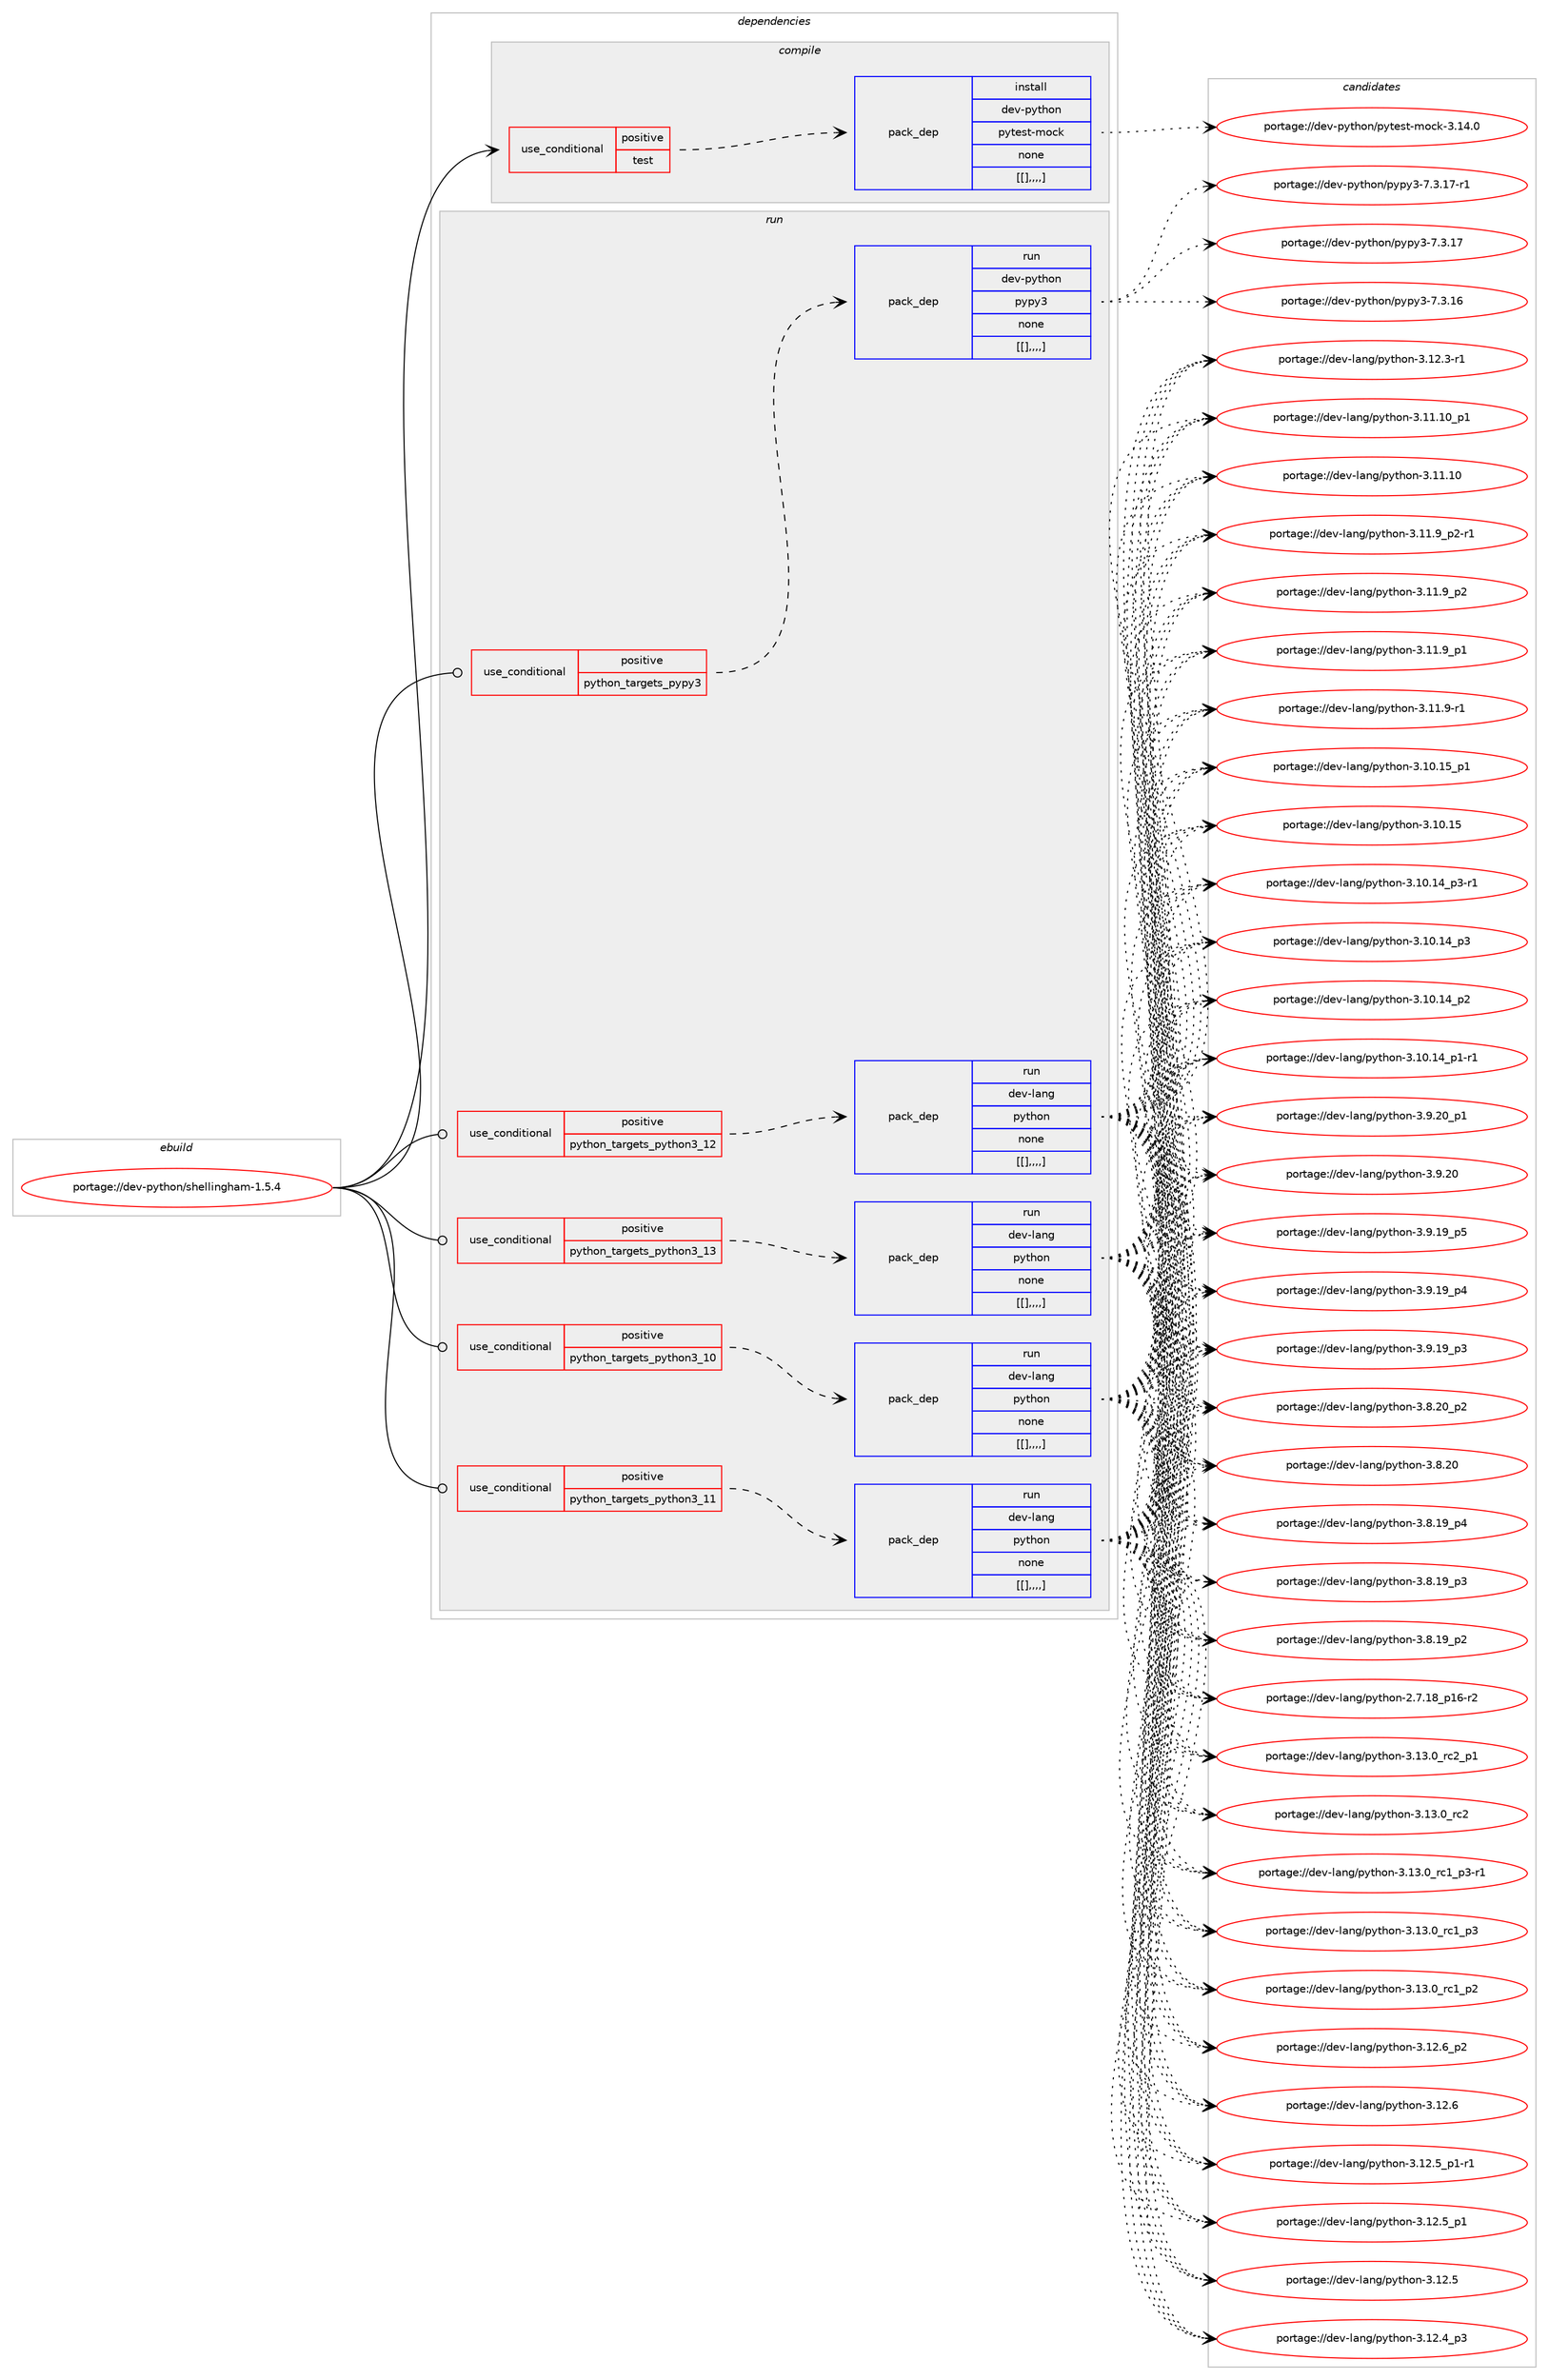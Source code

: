 digraph prolog {

# *************
# Graph options
# *************

newrank=true;
concentrate=true;
compound=true;
graph [rankdir=LR,fontname=Helvetica,fontsize=10,ranksep=1.5];#, ranksep=2.5, nodesep=0.2];
edge  [arrowhead=vee];
node  [fontname=Helvetica,fontsize=10];

# **********
# The ebuild
# **********

subgraph cluster_leftcol {
color=gray;
label=<<i>ebuild</i>>;
id [label="portage://dev-python/shellingham-1.5.4", color=red, width=4, href="../dev-python/shellingham-1.5.4.svg"];
}

# ****************
# The dependencies
# ****************

subgraph cluster_midcol {
color=gray;
label=<<i>dependencies</i>>;
subgraph cluster_compile {
fillcolor="#eeeeee";
style=filled;
label=<<i>compile</i>>;
subgraph cond41199 {
dependency166413 [label=<<TABLE BORDER="0" CELLBORDER="1" CELLSPACING="0" CELLPADDING="4"><TR><TD ROWSPAN="3" CELLPADDING="10">use_conditional</TD></TR><TR><TD>positive</TD></TR><TR><TD>test</TD></TR></TABLE>>, shape=none, color=red];
subgraph pack123956 {
dependency166414 [label=<<TABLE BORDER="0" CELLBORDER="1" CELLSPACING="0" CELLPADDING="4" WIDTH="220"><TR><TD ROWSPAN="6" CELLPADDING="30">pack_dep</TD></TR><TR><TD WIDTH="110">install</TD></TR><TR><TD>dev-python</TD></TR><TR><TD>pytest-mock</TD></TR><TR><TD>none</TD></TR><TR><TD>[[],,,,]</TD></TR></TABLE>>, shape=none, color=blue];
}
dependency166413:e -> dependency166414:w [weight=20,style="dashed",arrowhead="vee"];
}
id:e -> dependency166413:w [weight=20,style="solid",arrowhead="vee"];
}
subgraph cluster_compileandrun {
fillcolor="#eeeeee";
style=filled;
label=<<i>compile and run</i>>;
}
subgraph cluster_run {
fillcolor="#eeeeee";
style=filled;
label=<<i>run</i>>;
subgraph cond41200 {
dependency166415 [label=<<TABLE BORDER="0" CELLBORDER="1" CELLSPACING="0" CELLPADDING="4"><TR><TD ROWSPAN="3" CELLPADDING="10">use_conditional</TD></TR><TR><TD>positive</TD></TR><TR><TD>python_targets_pypy3</TD></TR></TABLE>>, shape=none, color=red];
subgraph pack123957 {
dependency166416 [label=<<TABLE BORDER="0" CELLBORDER="1" CELLSPACING="0" CELLPADDING="4" WIDTH="220"><TR><TD ROWSPAN="6" CELLPADDING="30">pack_dep</TD></TR><TR><TD WIDTH="110">run</TD></TR><TR><TD>dev-python</TD></TR><TR><TD>pypy3</TD></TR><TR><TD>none</TD></TR><TR><TD>[[],,,,]</TD></TR></TABLE>>, shape=none, color=blue];
}
dependency166415:e -> dependency166416:w [weight=20,style="dashed",arrowhead="vee"];
}
id:e -> dependency166415:w [weight=20,style="solid",arrowhead="odot"];
subgraph cond41201 {
dependency166417 [label=<<TABLE BORDER="0" CELLBORDER="1" CELLSPACING="0" CELLPADDING="4"><TR><TD ROWSPAN="3" CELLPADDING="10">use_conditional</TD></TR><TR><TD>positive</TD></TR><TR><TD>python_targets_python3_10</TD></TR></TABLE>>, shape=none, color=red];
subgraph pack123958 {
dependency166418 [label=<<TABLE BORDER="0" CELLBORDER="1" CELLSPACING="0" CELLPADDING="4" WIDTH="220"><TR><TD ROWSPAN="6" CELLPADDING="30">pack_dep</TD></TR><TR><TD WIDTH="110">run</TD></TR><TR><TD>dev-lang</TD></TR><TR><TD>python</TD></TR><TR><TD>none</TD></TR><TR><TD>[[],,,,]</TD></TR></TABLE>>, shape=none, color=blue];
}
dependency166417:e -> dependency166418:w [weight=20,style="dashed",arrowhead="vee"];
}
id:e -> dependency166417:w [weight=20,style="solid",arrowhead="odot"];
subgraph cond41202 {
dependency166419 [label=<<TABLE BORDER="0" CELLBORDER="1" CELLSPACING="0" CELLPADDING="4"><TR><TD ROWSPAN="3" CELLPADDING="10">use_conditional</TD></TR><TR><TD>positive</TD></TR><TR><TD>python_targets_python3_11</TD></TR></TABLE>>, shape=none, color=red];
subgraph pack123959 {
dependency166420 [label=<<TABLE BORDER="0" CELLBORDER="1" CELLSPACING="0" CELLPADDING="4" WIDTH="220"><TR><TD ROWSPAN="6" CELLPADDING="30">pack_dep</TD></TR><TR><TD WIDTH="110">run</TD></TR><TR><TD>dev-lang</TD></TR><TR><TD>python</TD></TR><TR><TD>none</TD></TR><TR><TD>[[],,,,]</TD></TR></TABLE>>, shape=none, color=blue];
}
dependency166419:e -> dependency166420:w [weight=20,style="dashed",arrowhead="vee"];
}
id:e -> dependency166419:w [weight=20,style="solid",arrowhead="odot"];
subgraph cond41203 {
dependency166421 [label=<<TABLE BORDER="0" CELLBORDER="1" CELLSPACING="0" CELLPADDING="4"><TR><TD ROWSPAN="3" CELLPADDING="10">use_conditional</TD></TR><TR><TD>positive</TD></TR><TR><TD>python_targets_python3_12</TD></TR></TABLE>>, shape=none, color=red];
subgraph pack123960 {
dependency166422 [label=<<TABLE BORDER="0" CELLBORDER="1" CELLSPACING="0" CELLPADDING="4" WIDTH="220"><TR><TD ROWSPAN="6" CELLPADDING="30">pack_dep</TD></TR><TR><TD WIDTH="110">run</TD></TR><TR><TD>dev-lang</TD></TR><TR><TD>python</TD></TR><TR><TD>none</TD></TR><TR><TD>[[],,,,]</TD></TR></TABLE>>, shape=none, color=blue];
}
dependency166421:e -> dependency166422:w [weight=20,style="dashed",arrowhead="vee"];
}
id:e -> dependency166421:w [weight=20,style="solid",arrowhead="odot"];
subgraph cond41204 {
dependency166423 [label=<<TABLE BORDER="0" CELLBORDER="1" CELLSPACING="0" CELLPADDING="4"><TR><TD ROWSPAN="3" CELLPADDING="10">use_conditional</TD></TR><TR><TD>positive</TD></TR><TR><TD>python_targets_python3_13</TD></TR></TABLE>>, shape=none, color=red];
subgraph pack123961 {
dependency166424 [label=<<TABLE BORDER="0" CELLBORDER="1" CELLSPACING="0" CELLPADDING="4" WIDTH="220"><TR><TD ROWSPAN="6" CELLPADDING="30">pack_dep</TD></TR><TR><TD WIDTH="110">run</TD></TR><TR><TD>dev-lang</TD></TR><TR><TD>python</TD></TR><TR><TD>none</TD></TR><TR><TD>[[],,,,]</TD></TR></TABLE>>, shape=none, color=blue];
}
dependency166423:e -> dependency166424:w [weight=20,style="dashed",arrowhead="vee"];
}
id:e -> dependency166423:w [weight=20,style="solid",arrowhead="odot"];
}
}

# **************
# The candidates
# **************

subgraph cluster_choices {
rank=same;
color=gray;
label=<<i>candidates</i>>;

subgraph choice123956 {
color=black;
nodesep=1;
choice1001011184511212111610411111047112121116101115116451091119910745514649524648 [label="portage://dev-python/pytest-mock-3.14.0", color=red, width=4,href="../dev-python/pytest-mock-3.14.0.svg"];
dependency166414:e -> choice1001011184511212111610411111047112121116101115116451091119910745514649524648:w [style=dotted,weight="100"];
}
subgraph choice123957 {
color=black;
nodesep=1;
choice100101118451121211161041111104711212111212151455546514649554511449 [label="portage://dev-python/pypy3-7.3.17-r1", color=red, width=4,href="../dev-python/pypy3-7.3.17-r1.svg"];
choice10010111845112121116104111110471121211121215145554651464955 [label="portage://dev-python/pypy3-7.3.17", color=red, width=4,href="../dev-python/pypy3-7.3.17.svg"];
choice10010111845112121116104111110471121211121215145554651464954 [label="portage://dev-python/pypy3-7.3.16", color=red, width=4,href="../dev-python/pypy3-7.3.16.svg"];
dependency166416:e -> choice100101118451121211161041111104711212111212151455546514649554511449:w [style=dotted,weight="100"];
dependency166416:e -> choice10010111845112121116104111110471121211121215145554651464955:w [style=dotted,weight="100"];
dependency166416:e -> choice10010111845112121116104111110471121211121215145554651464954:w [style=dotted,weight="100"];
}
subgraph choice123958 {
color=black;
nodesep=1;
choice100101118451089711010347112121116104111110455146495146489511499509511249 [label="portage://dev-lang/python-3.13.0_rc2_p1", color=red, width=4,href="../dev-lang/python-3.13.0_rc2_p1.svg"];
choice10010111845108971101034711212111610411111045514649514648951149950 [label="portage://dev-lang/python-3.13.0_rc2", color=red, width=4,href="../dev-lang/python-3.13.0_rc2.svg"];
choice1001011184510897110103471121211161041111104551464951464895114994995112514511449 [label="portage://dev-lang/python-3.13.0_rc1_p3-r1", color=red, width=4,href="../dev-lang/python-3.13.0_rc1_p3-r1.svg"];
choice100101118451089711010347112121116104111110455146495146489511499499511251 [label="portage://dev-lang/python-3.13.0_rc1_p3", color=red, width=4,href="../dev-lang/python-3.13.0_rc1_p3.svg"];
choice100101118451089711010347112121116104111110455146495146489511499499511250 [label="portage://dev-lang/python-3.13.0_rc1_p2", color=red, width=4,href="../dev-lang/python-3.13.0_rc1_p2.svg"];
choice100101118451089711010347112121116104111110455146495046549511250 [label="portage://dev-lang/python-3.12.6_p2", color=red, width=4,href="../dev-lang/python-3.12.6_p2.svg"];
choice10010111845108971101034711212111610411111045514649504654 [label="portage://dev-lang/python-3.12.6", color=red, width=4,href="../dev-lang/python-3.12.6.svg"];
choice1001011184510897110103471121211161041111104551464950465395112494511449 [label="portage://dev-lang/python-3.12.5_p1-r1", color=red, width=4,href="../dev-lang/python-3.12.5_p1-r1.svg"];
choice100101118451089711010347112121116104111110455146495046539511249 [label="portage://dev-lang/python-3.12.5_p1", color=red, width=4,href="../dev-lang/python-3.12.5_p1.svg"];
choice10010111845108971101034711212111610411111045514649504653 [label="portage://dev-lang/python-3.12.5", color=red, width=4,href="../dev-lang/python-3.12.5.svg"];
choice100101118451089711010347112121116104111110455146495046529511251 [label="portage://dev-lang/python-3.12.4_p3", color=red, width=4,href="../dev-lang/python-3.12.4_p3.svg"];
choice100101118451089711010347112121116104111110455146495046514511449 [label="portage://dev-lang/python-3.12.3-r1", color=red, width=4,href="../dev-lang/python-3.12.3-r1.svg"];
choice10010111845108971101034711212111610411111045514649494649489511249 [label="portage://dev-lang/python-3.11.10_p1", color=red, width=4,href="../dev-lang/python-3.11.10_p1.svg"];
choice1001011184510897110103471121211161041111104551464949464948 [label="portage://dev-lang/python-3.11.10", color=red, width=4,href="../dev-lang/python-3.11.10.svg"];
choice1001011184510897110103471121211161041111104551464949465795112504511449 [label="portage://dev-lang/python-3.11.9_p2-r1", color=red, width=4,href="../dev-lang/python-3.11.9_p2-r1.svg"];
choice100101118451089711010347112121116104111110455146494946579511250 [label="portage://dev-lang/python-3.11.9_p2", color=red, width=4,href="../dev-lang/python-3.11.9_p2.svg"];
choice100101118451089711010347112121116104111110455146494946579511249 [label="portage://dev-lang/python-3.11.9_p1", color=red, width=4,href="../dev-lang/python-3.11.9_p1.svg"];
choice100101118451089711010347112121116104111110455146494946574511449 [label="portage://dev-lang/python-3.11.9-r1", color=red, width=4,href="../dev-lang/python-3.11.9-r1.svg"];
choice10010111845108971101034711212111610411111045514649484649539511249 [label="portage://dev-lang/python-3.10.15_p1", color=red, width=4,href="../dev-lang/python-3.10.15_p1.svg"];
choice1001011184510897110103471121211161041111104551464948464953 [label="portage://dev-lang/python-3.10.15", color=red, width=4,href="../dev-lang/python-3.10.15.svg"];
choice100101118451089711010347112121116104111110455146494846495295112514511449 [label="portage://dev-lang/python-3.10.14_p3-r1", color=red, width=4,href="../dev-lang/python-3.10.14_p3-r1.svg"];
choice10010111845108971101034711212111610411111045514649484649529511251 [label="portage://dev-lang/python-3.10.14_p3", color=red, width=4,href="../dev-lang/python-3.10.14_p3.svg"];
choice10010111845108971101034711212111610411111045514649484649529511250 [label="portage://dev-lang/python-3.10.14_p2", color=red, width=4,href="../dev-lang/python-3.10.14_p2.svg"];
choice100101118451089711010347112121116104111110455146494846495295112494511449 [label="portage://dev-lang/python-3.10.14_p1-r1", color=red, width=4,href="../dev-lang/python-3.10.14_p1-r1.svg"];
choice100101118451089711010347112121116104111110455146574650489511249 [label="portage://dev-lang/python-3.9.20_p1", color=red, width=4,href="../dev-lang/python-3.9.20_p1.svg"];
choice10010111845108971101034711212111610411111045514657465048 [label="portage://dev-lang/python-3.9.20", color=red, width=4,href="../dev-lang/python-3.9.20.svg"];
choice100101118451089711010347112121116104111110455146574649579511253 [label="portage://dev-lang/python-3.9.19_p5", color=red, width=4,href="../dev-lang/python-3.9.19_p5.svg"];
choice100101118451089711010347112121116104111110455146574649579511252 [label="portage://dev-lang/python-3.9.19_p4", color=red, width=4,href="../dev-lang/python-3.9.19_p4.svg"];
choice100101118451089711010347112121116104111110455146574649579511251 [label="portage://dev-lang/python-3.9.19_p3", color=red, width=4,href="../dev-lang/python-3.9.19_p3.svg"];
choice100101118451089711010347112121116104111110455146564650489511250 [label="portage://dev-lang/python-3.8.20_p2", color=red, width=4,href="../dev-lang/python-3.8.20_p2.svg"];
choice10010111845108971101034711212111610411111045514656465048 [label="portage://dev-lang/python-3.8.20", color=red, width=4,href="../dev-lang/python-3.8.20.svg"];
choice100101118451089711010347112121116104111110455146564649579511252 [label="portage://dev-lang/python-3.8.19_p4", color=red, width=4,href="../dev-lang/python-3.8.19_p4.svg"];
choice100101118451089711010347112121116104111110455146564649579511251 [label="portage://dev-lang/python-3.8.19_p3", color=red, width=4,href="../dev-lang/python-3.8.19_p3.svg"];
choice100101118451089711010347112121116104111110455146564649579511250 [label="portage://dev-lang/python-3.8.19_p2", color=red, width=4,href="../dev-lang/python-3.8.19_p2.svg"];
choice100101118451089711010347112121116104111110455046554649569511249544511450 [label="portage://dev-lang/python-2.7.18_p16-r2", color=red, width=4,href="../dev-lang/python-2.7.18_p16-r2.svg"];
dependency166418:e -> choice100101118451089711010347112121116104111110455146495146489511499509511249:w [style=dotted,weight="100"];
dependency166418:e -> choice10010111845108971101034711212111610411111045514649514648951149950:w [style=dotted,weight="100"];
dependency166418:e -> choice1001011184510897110103471121211161041111104551464951464895114994995112514511449:w [style=dotted,weight="100"];
dependency166418:e -> choice100101118451089711010347112121116104111110455146495146489511499499511251:w [style=dotted,weight="100"];
dependency166418:e -> choice100101118451089711010347112121116104111110455146495146489511499499511250:w [style=dotted,weight="100"];
dependency166418:e -> choice100101118451089711010347112121116104111110455146495046549511250:w [style=dotted,weight="100"];
dependency166418:e -> choice10010111845108971101034711212111610411111045514649504654:w [style=dotted,weight="100"];
dependency166418:e -> choice1001011184510897110103471121211161041111104551464950465395112494511449:w [style=dotted,weight="100"];
dependency166418:e -> choice100101118451089711010347112121116104111110455146495046539511249:w [style=dotted,weight="100"];
dependency166418:e -> choice10010111845108971101034711212111610411111045514649504653:w [style=dotted,weight="100"];
dependency166418:e -> choice100101118451089711010347112121116104111110455146495046529511251:w [style=dotted,weight="100"];
dependency166418:e -> choice100101118451089711010347112121116104111110455146495046514511449:w [style=dotted,weight="100"];
dependency166418:e -> choice10010111845108971101034711212111610411111045514649494649489511249:w [style=dotted,weight="100"];
dependency166418:e -> choice1001011184510897110103471121211161041111104551464949464948:w [style=dotted,weight="100"];
dependency166418:e -> choice1001011184510897110103471121211161041111104551464949465795112504511449:w [style=dotted,weight="100"];
dependency166418:e -> choice100101118451089711010347112121116104111110455146494946579511250:w [style=dotted,weight="100"];
dependency166418:e -> choice100101118451089711010347112121116104111110455146494946579511249:w [style=dotted,weight="100"];
dependency166418:e -> choice100101118451089711010347112121116104111110455146494946574511449:w [style=dotted,weight="100"];
dependency166418:e -> choice10010111845108971101034711212111610411111045514649484649539511249:w [style=dotted,weight="100"];
dependency166418:e -> choice1001011184510897110103471121211161041111104551464948464953:w [style=dotted,weight="100"];
dependency166418:e -> choice100101118451089711010347112121116104111110455146494846495295112514511449:w [style=dotted,weight="100"];
dependency166418:e -> choice10010111845108971101034711212111610411111045514649484649529511251:w [style=dotted,weight="100"];
dependency166418:e -> choice10010111845108971101034711212111610411111045514649484649529511250:w [style=dotted,weight="100"];
dependency166418:e -> choice100101118451089711010347112121116104111110455146494846495295112494511449:w [style=dotted,weight="100"];
dependency166418:e -> choice100101118451089711010347112121116104111110455146574650489511249:w [style=dotted,weight="100"];
dependency166418:e -> choice10010111845108971101034711212111610411111045514657465048:w [style=dotted,weight="100"];
dependency166418:e -> choice100101118451089711010347112121116104111110455146574649579511253:w [style=dotted,weight="100"];
dependency166418:e -> choice100101118451089711010347112121116104111110455146574649579511252:w [style=dotted,weight="100"];
dependency166418:e -> choice100101118451089711010347112121116104111110455146574649579511251:w [style=dotted,weight="100"];
dependency166418:e -> choice100101118451089711010347112121116104111110455146564650489511250:w [style=dotted,weight="100"];
dependency166418:e -> choice10010111845108971101034711212111610411111045514656465048:w [style=dotted,weight="100"];
dependency166418:e -> choice100101118451089711010347112121116104111110455146564649579511252:w [style=dotted,weight="100"];
dependency166418:e -> choice100101118451089711010347112121116104111110455146564649579511251:w [style=dotted,weight="100"];
dependency166418:e -> choice100101118451089711010347112121116104111110455146564649579511250:w [style=dotted,weight="100"];
dependency166418:e -> choice100101118451089711010347112121116104111110455046554649569511249544511450:w [style=dotted,weight="100"];
}
subgraph choice123959 {
color=black;
nodesep=1;
choice100101118451089711010347112121116104111110455146495146489511499509511249 [label="portage://dev-lang/python-3.13.0_rc2_p1", color=red, width=4,href="../dev-lang/python-3.13.0_rc2_p1.svg"];
choice10010111845108971101034711212111610411111045514649514648951149950 [label="portage://dev-lang/python-3.13.0_rc2", color=red, width=4,href="../dev-lang/python-3.13.0_rc2.svg"];
choice1001011184510897110103471121211161041111104551464951464895114994995112514511449 [label="portage://dev-lang/python-3.13.0_rc1_p3-r1", color=red, width=4,href="../dev-lang/python-3.13.0_rc1_p3-r1.svg"];
choice100101118451089711010347112121116104111110455146495146489511499499511251 [label="portage://dev-lang/python-3.13.0_rc1_p3", color=red, width=4,href="../dev-lang/python-3.13.0_rc1_p3.svg"];
choice100101118451089711010347112121116104111110455146495146489511499499511250 [label="portage://dev-lang/python-3.13.0_rc1_p2", color=red, width=4,href="../dev-lang/python-3.13.0_rc1_p2.svg"];
choice100101118451089711010347112121116104111110455146495046549511250 [label="portage://dev-lang/python-3.12.6_p2", color=red, width=4,href="../dev-lang/python-3.12.6_p2.svg"];
choice10010111845108971101034711212111610411111045514649504654 [label="portage://dev-lang/python-3.12.6", color=red, width=4,href="../dev-lang/python-3.12.6.svg"];
choice1001011184510897110103471121211161041111104551464950465395112494511449 [label="portage://dev-lang/python-3.12.5_p1-r1", color=red, width=4,href="../dev-lang/python-3.12.5_p1-r1.svg"];
choice100101118451089711010347112121116104111110455146495046539511249 [label="portage://dev-lang/python-3.12.5_p1", color=red, width=4,href="../dev-lang/python-3.12.5_p1.svg"];
choice10010111845108971101034711212111610411111045514649504653 [label="portage://dev-lang/python-3.12.5", color=red, width=4,href="../dev-lang/python-3.12.5.svg"];
choice100101118451089711010347112121116104111110455146495046529511251 [label="portage://dev-lang/python-3.12.4_p3", color=red, width=4,href="../dev-lang/python-3.12.4_p3.svg"];
choice100101118451089711010347112121116104111110455146495046514511449 [label="portage://dev-lang/python-3.12.3-r1", color=red, width=4,href="../dev-lang/python-3.12.3-r1.svg"];
choice10010111845108971101034711212111610411111045514649494649489511249 [label="portage://dev-lang/python-3.11.10_p1", color=red, width=4,href="../dev-lang/python-3.11.10_p1.svg"];
choice1001011184510897110103471121211161041111104551464949464948 [label="portage://dev-lang/python-3.11.10", color=red, width=4,href="../dev-lang/python-3.11.10.svg"];
choice1001011184510897110103471121211161041111104551464949465795112504511449 [label="portage://dev-lang/python-3.11.9_p2-r1", color=red, width=4,href="../dev-lang/python-3.11.9_p2-r1.svg"];
choice100101118451089711010347112121116104111110455146494946579511250 [label="portage://dev-lang/python-3.11.9_p2", color=red, width=4,href="../dev-lang/python-3.11.9_p2.svg"];
choice100101118451089711010347112121116104111110455146494946579511249 [label="portage://dev-lang/python-3.11.9_p1", color=red, width=4,href="../dev-lang/python-3.11.9_p1.svg"];
choice100101118451089711010347112121116104111110455146494946574511449 [label="portage://dev-lang/python-3.11.9-r1", color=red, width=4,href="../dev-lang/python-3.11.9-r1.svg"];
choice10010111845108971101034711212111610411111045514649484649539511249 [label="portage://dev-lang/python-3.10.15_p1", color=red, width=4,href="../dev-lang/python-3.10.15_p1.svg"];
choice1001011184510897110103471121211161041111104551464948464953 [label="portage://dev-lang/python-3.10.15", color=red, width=4,href="../dev-lang/python-3.10.15.svg"];
choice100101118451089711010347112121116104111110455146494846495295112514511449 [label="portage://dev-lang/python-3.10.14_p3-r1", color=red, width=4,href="../dev-lang/python-3.10.14_p3-r1.svg"];
choice10010111845108971101034711212111610411111045514649484649529511251 [label="portage://dev-lang/python-3.10.14_p3", color=red, width=4,href="../dev-lang/python-3.10.14_p3.svg"];
choice10010111845108971101034711212111610411111045514649484649529511250 [label="portage://dev-lang/python-3.10.14_p2", color=red, width=4,href="../dev-lang/python-3.10.14_p2.svg"];
choice100101118451089711010347112121116104111110455146494846495295112494511449 [label="portage://dev-lang/python-3.10.14_p1-r1", color=red, width=4,href="../dev-lang/python-3.10.14_p1-r1.svg"];
choice100101118451089711010347112121116104111110455146574650489511249 [label="portage://dev-lang/python-3.9.20_p1", color=red, width=4,href="../dev-lang/python-3.9.20_p1.svg"];
choice10010111845108971101034711212111610411111045514657465048 [label="portage://dev-lang/python-3.9.20", color=red, width=4,href="../dev-lang/python-3.9.20.svg"];
choice100101118451089711010347112121116104111110455146574649579511253 [label="portage://dev-lang/python-3.9.19_p5", color=red, width=4,href="../dev-lang/python-3.9.19_p5.svg"];
choice100101118451089711010347112121116104111110455146574649579511252 [label="portage://dev-lang/python-3.9.19_p4", color=red, width=4,href="../dev-lang/python-3.9.19_p4.svg"];
choice100101118451089711010347112121116104111110455146574649579511251 [label="portage://dev-lang/python-3.9.19_p3", color=red, width=4,href="../dev-lang/python-3.9.19_p3.svg"];
choice100101118451089711010347112121116104111110455146564650489511250 [label="portage://dev-lang/python-3.8.20_p2", color=red, width=4,href="../dev-lang/python-3.8.20_p2.svg"];
choice10010111845108971101034711212111610411111045514656465048 [label="portage://dev-lang/python-3.8.20", color=red, width=4,href="../dev-lang/python-3.8.20.svg"];
choice100101118451089711010347112121116104111110455146564649579511252 [label="portage://dev-lang/python-3.8.19_p4", color=red, width=4,href="../dev-lang/python-3.8.19_p4.svg"];
choice100101118451089711010347112121116104111110455146564649579511251 [label="portage://dev-lang/python-3.8.19_p3", color=red, width=4,href="../dev-lang/python-3.8.19_p3.svg"];
choice100101118451089711010347112121116104111110455146564649579511250 [label="portage://dev-lang/python-3.8.19_p2", color=red, width=4,href="../dev-lang/python-3.8.19_p2.svg"];
choice100101118451089711010347112121116104111110455046554649569511249544511450 [label="portage://dev-lang/python-2.7.18_p16-r2", color=red, width=4,href="../dev-lang/python-2.7.18_p16-r2.svg"];
dependency166420:e -> choice100101118451089711010347112121116104111110455146495146489511499509511249:w [style=dotted,weight="100"];
dependency166420:e -> choice10010111845108971101034711212111610411111045514649514648951149950:w [style=dotted,weight="100"];
dependency166420:e -> choice1001011184510897110103471121211161041111104551464951464895114994995112514511449:w [style=dotted,weight="100"];
dependency166420:e -> choice100101118451089711010347112121116104111110455146495146489511499499511251:w [style=dotted,weight="100"];
dependency166420:e -> choice100101118451089711010347112121116104111110455146495146489511499499511250:w [style=dotted,weight="100"];
dependency166420:e -> choice100101118451089711010347112121116104111110455146495046549511250:w [style=dotted,weight="100"];
dependency166420:e -> choice10010111845108971101034711212111610411111045514649504654:w [style=dotted,weight="100"];
dependency166420:e -> choice1001011184510897110103471121211161041111104551464950465395112494511449:w [style=dotted,weight="100"];
dependency166420:e -> choice100101118451089711010347112121116104111110455146495046539511249:w [style=dotted,weight="100"];
dependency166420:e -> choice10010111845108971101034711212111610411111045514649504653:w [style=dotted,weight="100"];
dependency166420:e -> choice100101118451089711010347112121116104111110455146495046529511251:w [style=dotted,weight="100"];
dependency166420:e -> choice100101118451089711010347112121116104111110455146495046514511449:w [style=dotted,weight="100"];
dependency166420:e -> choice10010111845108971101034711212111610411111045514649494649489511249:w [style=dotted,weight="100"];
dependency166420:e -> choice1001011184510897110103471121211161041111104551464949464948:w [style=dotted,weight="100"];
dependency166420:e -> choice1001011184510897110103471121211161041111104551464949465795112504511449:w [style=dotted,weight="100"];
dependency166420:e -> choice100101118451089711010347112121116104111110455146494946579511250:w [style=dotted,weight="100"];
dependency166420:e -> choice100101118451089711010347112121116104111110455146494946579511249:w [style=dotted,weight="100"];
dependency166420:e -> choice100101118451089711010347112121116104111110455146494946574511449:w [style=dotted,weight="100"];
dependency166420:e -> choice10010111845108971101034711212111610411111045514649484649539511249:w [style=dotted,weight="100"];
dependency166420:e -> choice1001011184510897110103471121211161041111104551464948464953:w [style=dotted,weight="100"];
dependency166420:e -> choice100101118451089711010347112121116104111110455146494846495295112514511449:w [style=dotted,weight="100"];
dependency166420:e -> choice10010111845108971101034711212111610411111045514649484649529511251:w [style=dotted,weight="100"];
dependency166420:e -> choice10010111845108971101034711212111610411111045514649484649529511250:w [style=dotted,weight="100"];
dependency166420:e -> choice100101118451089711010347112121116104111110455146494846495295112494511449:w [style=dotted,weight="100"];
dependency166420:e -> choice100101118451089711010347112121116104111110455146574650489511249:w [style=dotted,weight="100"];
dependency166420:e -> choice10010111845108971101034711212111610411111045514657465048:w [style=dotted,weight="100"];
dependency166420:e -> choice100101118451089711010347112121116104111110455146574649579511253:w [style=dotted,weight="100"];
dependency166420:e -> choice100101118451089711010347112121116104111110455146574649579511252:w [style=dotted,weight="100"];
dependency166420:e -> choice100101118451089711010347112121116104111110455146574649579511251:w [style=dotted,weight="100"];
dependency166420:e -> choice100101118451089711010347112121116104111110455146564650489511250:w [style=dotted,weight="100"];
dependency166420:e -> choice10010111845108971101034711212111610411111045514656465048:w [style=dotted,weight="100"];
dependency166420:e -> choice100101118451089711010347112121116104111110455146564649579511252:w [style=dotted,weight="100"];
dependency166420:e -> choice100101118451089711010347112121116104111110455146564649579511251:w [style=dotted,weight="100"];
dependency166420:e -> choice100101118451089711010347112121116104111110455146564649579511250:w [style=dotted,weight="100"];
dependency166420:e -> choice100101118451089711010347112121116104111110455046554649569511249544511450:w [style=dotted,weight="100"];
}
subgraph choice123960 {
color=black;
nodesep=1;
choice100101118451089711010347112121116104111110455146495146489511499509511249 [label="portage://dev-lang/python-3.13.0_rc2_p1", color=red, width=4,href="../dev-lang/python-3.13.0_rc2_p1.svg"];
choice10010111845108971101034711212111610411111045514649514648951149950 [label="portage://dev-lang/python-3.13.0_rc2", color=red, width=4,href="../dev-lang/python-3.13.0_rc2.svg"];
choice1001011184510897110103471121211161041111104551464951464895114994995112514511449 [label="portage://dev-lang/python-3.13.0_rc1_p3-r1", color=red, width=4,href="../dev-lang/python-3.13.0_rc1_p3-r1.svg"];
choice100101118451089711010347112121116104111110455146495146489511499499511251 [label="portage://dev-lang/python-3.13.0_rc1_p3", color=red, width=4,href="../dev-lang/python-3.13.0_rc1_p3.svg"];
choice100101118451089711010347112121116104111110455146495146489511499499511250 [label="portage://dev-lang/python-3.13.0_rc1_p2", color=red, width=4,href="../dev-lang/python-3.13.0_rc1_p2.svg"];
choice100101118451089711010347112121116104111110455146495046549511250 [label="portage://dev-lang/python-3.12.6_p2", color=red, width=4,href="../dev-lang/python-3.12.6_p2.svg"];
choice10010111845108971101034711212111610411111045514649504654 [label="portage://dev-lang/python-3.12.6", color=red, width=4,href="../dev-lang/python-3.12.6.svg"];
choice1001011184510897110103471121211161041111104551464950465395112494511449 [label="portage://dev-lang/python-3.12.5_p1-r1", color=red, width=4,href="../dev-lang/python-3.12.5_p1-r1.svg"];
choice100101118451089711010347112121116104111110455146495046539511249 [label="portage://dev-lang/python-3.12.5_p1", color=red, width=4,href="../dev-lang/python-3.12.5_p1.svg"];
choice10010111845108971101034711212111610411111045514649504653 [label="portage://dev-lang/python-3.12.5", color=red, width=4,href="../dev-lang/python-3.12.5.svg"];
choice100101118451089711010347112121116104111110455146495046529511251 [label="portage://dev-lang/python-3.12.4_p3", color=red, width=4,href="../dev-lang/python-3.12.4_p3.svg"];
choice100101118451089711010347112121116104111110455146495046514511449 [label="portage://dev-lang/python-3.12.3-r1", color=red, width=4,href="../dev-lang/python-3.12.3-r1.svg"];
choice10010111845108971101034711212111610411111045514649494649489511249 [label="portage://dev-lang/python-3.11.10_p1", color=red, width=4,href="../dev-lang/python-3.11.10_p1.svg"];
choice1001011184510897110103471121211161041111104551464949464948 [label="portage://dev-lang/python-3.11.10", color=red, width=4,href="../dev-lang/python-3.11.10.svg"];
choice1001011184510897110103471121211161041111104551464949465795112504511449 [label="portage://dev-lang/python-3.11.9_p2-r1", color=red, width=4,href="../dev-lang/python-3.11.9_p2-r1.svg"];
choice100101118451089711010347112121116104111110455146494946579511250 [label="portage://dev-lang/python-3.11.9_p2", color=red, width=4,href="../dev-lang/python-3.11.9_p2.svg"];
choice100101118451089711010347112121116104111110455146494946579511249 [label="portage://dev-lang/python-3.11.9_p1", color=red, width=4,href="../dev-lang/python-3.11.9_p1.svg"];
choice100101118451089711010347112121116104111110455146494946574511449 [label="portage://dev-lang/python-3.11.9-r1", color=red, width=4,href="../dev-lang/python-3.11.9-r1.svg"];
choice10010111845108971101034711212111610411111045514649484649539511249 [label="portage://dev-lang/python-3.10.15_p1", color=red, width=4,href="../dev-lang/python-3.10.15_p1.svg"];
choice1001011184510897110103471121211161041111104551464948464953 [label="portage://dev-lang/python-3.10.15", color=red, width=4,href="../dev-lang/python-3.10.15.svg"];
choice100101118451089711010347112121116104111110455146494846495295112514511449 [label="portage://dev-lang/python-3.10.14_p3-r1", color=red, width=4,href="../dev-lang/python-3.10.14_p3-r1.svg"];
choice10010111845108971101034711212111610411111045514649484649529511251 [label="portage://dev-lang/python-3.10.14_p3", color=red, width=4,href="../dev-lang/python-3.10.14_p3.svg"];
choice10010111845108971101034711212111610411111045514649484649529511250 [label="portage://dev-lang/python-3.10.14_p2", color=red, width=4,href="../dev-lang/python-3.10.14_p2.svg"];
choice100101118451089711010347112121116104111110455146494846495295112494511449 [label="portage://dev-lang/python-3.10.14_p1-r1", color=red, width=4,href="../dev-lang/python-3.10.14_p1-r1.svg"];
choice100101118451089711010347112121116104111110455146574650489511249 [label="portage://dev-lang/python-3.9.20_p1", color=red, width=4,href="../dev-lang/python-3.9.20_p1.svg"];
choice10010111845108971101034711212111610411111045514657465048 [label="portage://dev-lang/python-3.9.20", color=red, width=4,href="../dev-lang/python-3.9.20.svg"];
choice100101118451089711010347112121116104111110455146574649579511253 [label="portage://dev-lang/python-3.9.19_p5", color=red, width=4,href="../dev-lang/python-3.9.19_p5.svg"];
choice100101118451089711010347112121116104111110455146574649579511252 [label="portage://dev-lang/python-3.9.19_p4", color=red, width=4,href="../dev-lang/python-3.9.19_p4.svg"];
choice100101118451089711010347112121116104111110455146574649579511251 [label="portage://dev-lang/python-3.9.19_p3", color=red, width=4,href="../dev-lang/python-3.9.19_p3.svg"];
choice100101118451089711010347112121116104111110455146564650489511250 [label="portage://dev-lang/python-3.8.20_p2", color=red, width=4,href="../dev-lang/python-3.8.20_p2.svg"];
choice10010111845108971101034711212111610411111045514656465048 [label="portage://dev-lang/python-3.8.20", color=red, width=4,href="../dev-lang/python-3.8.20.svg"];
choice100101118451089711010347112121116104111110455146564649579511252 [label="portage://dev-lang/python-3.8.19_p4", color=red, width=4,href="../dev-lang/python-3.8.19_p4.svg"];
choice100101118451089711010347112121116104111110455146564649579511251 [label="portage://dev-lang/python-3.8.19_p3", color=red, width=4,href="../dev-lang/python-3.8.19_p3.svg"];
choice100101118451089711010347112121116104111110455146564649579511250 [label="portage://dev-lang/python-3.8.19_p2", color=red, width=4,href="../dev-lang/python-3.8.19_p2.svg"];
choice100101118451089711010347112121116104111110455046554649569511249544511450 [label="portage://dev-lang/python-2.7.18_p16-r2", color=red, width=4,href="../dev-lang/python-2.7.18_p16-r2.svg"];
dependency166422:e -> choice100101118451089711010347112121116104111110455146495146489511499509511249:w [style=dotted,weight="100"];
dependency166422:e -> choice10010111845108971101034711212111610411111045514649514648951149950:w [style=dotted,weight="100"];
dependency166422:e -> choice1001011184510897110103471121211161041111104551464951464895114994995112514511449:w [style=dotted,weight="100"];
dependency166422:e -> choice100101118451089711010347112121116104111110455146495146489511499499511251:w [style=dotted,weight="100"];
dependency166422:e -> choice100101118451089711010347112121116104111110455146495146489511499499511250:w [style=dotted,weight="100"];
dependency166422:e -> choice100101118451089711010347112121116104111110455146495046549511250:w [style=dotted,weight="100"];
dependency166422:e -> choice10010111845108971101034711212111610411111045514649504654:w [style=dotted,weight="100"];
dependency166422:e -> choice1001011184510897110103471121211161041111104551464950465395112494511449:w [style=dotted,weight="100"];
dependency166422:e -> choice100101118451089711010347112121116104111110455146495046539511249:w [style=dotted,weight="100"];
dependency166422:e -> choice10010111845108971101034711212111610411111045514649504653:w [style=dotted,weight="100"];
dependency166422:e -> choice100101118451089711010347112121116104111110455146495046529511251:w [style=dotted,weight="100"];
dependency166422:e -> choice100101118451089711010347112121116104111110455146495046514511449:w [style=dotted,weight="100"];
dependency166422:e -> choice10010111845108971101034711212111610411111045514649494649489511249:w [style=dotted,weight="100"];
dependency166422:e -> choice1001011184510897110103471121211161041111104551464949464948:w [style=dotted,weight="100"];
dependency166422:e -> choice1001011184510897110103471121211161041111104551464949465795112504511449:w [style=dotted,weight="100"];
dependency166422:e -> choice100101118451089711010347112121116104111110455146494946579511250:w [style=dotted,weight="100"];
dependency166422:e -> choice100101118451089711010347112121116104111110455146494946579511249:w [style=dotted,weight="100"];
dependency166422:e -> choice100101118451089711010347112121116104111110455146494946574511449:w [style=dotted,weight="100"];
dependency166422:e -> choice10010111845108971101034711212111610411111045514649484649539511249:w [style=dotted,weight="100"];
dependency166422:e -> choice1001011184510897110103471121211161041111104551464948464953:w [style=dotted,weight="100"];
dependency166422:e -> choice100101118451089711010347112121116104111110455146494846495295112514511449:w [style=dotted,weight="100"];
dependency166422:e -> choice10010111845108971101034711212111610411111045514649484649529511251:w [style=dotted,weight="100"];
dependency166422:e -> choice10010111845108971101034711212111610411111045514649484649529511250:w [style=dotted,weight="100"];
dependency166422:e -> choice100101118451089711010347112121116104111110455146494846495295112494511449:w [style=dotted,weight="100"];
dependency166422:e -> choice100101118451089711010347112121116104111110455146574650489511249:w [style=dotted,weight="100"];
dependency166422:e -> choice10010111845108971101034711212111610411111045514657465048:w [style=dotted,weight="100"];
dependency166422:e -> choice100101118451089711010347112121116104111110455146574649579511253:w [style=dotted,weight="100"];
dependency166422:e -> choice100101118451089711010347112121116104111110455146574649579511252:w [style=dotted,weight="100"];
dependency166422:e -> choice100101118451089711010347112121116104111110455146574649579511251:w [style=dotted,weight="100"];
dependency166422:e -> choice100101118451089711010347112121116104111110455146564650489511250:w [style=dotted,weight="100"];
dependency166422:e -> choice10010111845108971101034711212111610411111045514656465048:w [style=dotted,weight="100"];
dependency166422:e -> choice100101118451089711010347112121116104111110455146564649579511252:w [style=dotted,weight="100"];
dependency166422:e -> choice100101118451089711010347112121116104111110455146564649579511251:w [style=dotted,weight="100"];
dependency166422:e -> choice100101118451089711010347112121116104111110455146564649579511250:w [style=dotted,weight="100"];
dependency166422:e -> choice100101118451089711010347112121116104111110455046554649569511249544511450:w [style=dotted,weight="100"];
}
subgraph choice123961 {
color=black;
nodesep=1;
choice100101118451089711010347112121116104111110455146495146489511499509511249 [label="portage://dev-lang/python-3.13.0_rc2_p1", color=red, width=4,href="../dev-lang/python-3.13.0_rc2_p1.svg"];
choice10010111845108971101034711212111610411111045514649514648951149950 [label="portage://dev-lang/python-3.13.0_rc2", color=red, width=4,href="../dev-lang/python-3.13.0_rc2.svg"];
choice1001011184510897110103471121211161041111104551464951464895114994995112514511449 [label="portage://dev-lang/python-3.13.0_rc1_p3-r1", color=red, width=4,href="../dev-lang/python-3.13.0_rc1_p3-r1.svg"];
choice100101118451089711010347112121116104111110455146495146489511499499511251 [label="portage://dev-lang/python-3.13.0_rc1_p3", color=red, width=4,href="../dev-lang/python-3.13.0_rc1_p3.svg"];
choice100101118451089711010347112121116104111110455146495146489511499499511250 [label="portage://dev-lang/python-3.13.0_rc1_p2", color=red, width=4,href="../dev-lang/python-3.13.0_rc1_p2.svg"];
choice100101118451089711010347112121116104111110455146495046549511250 [label="portage://dev-lang/python-3.12.6_p2", color=red, width=4,href="../dev-lang/python-3.12.6_p2.svg"];
choice10010111845108971101034711212111610411111045514649504654 [label="portage://dev-lang/python-3.12.6", color=red, width=4,href="../dev-lang/python-3.12.6.svg"];
choice1001011184510897110103471121211161041111104551464950465395112494511449 [label="portage://dev-lang/python-3.12.5_p1-r1", color=red, width=4,href="../dev-lang/python-3.12.5_p1-r1.svg"];
choice100101118451089711010347112121116104111110455146495046539511249 [label="portage://dev-lang/python-3.12.5_p1", color=red, width=4,href="../dev-lang/python-3.12.5_p1.svg"];
choice10010111845108971101034711212111610411111045514649504653 [label="portage://dev-lang/python-3.12.5", color=red, width=4,href="../dev-lang/python-3.12.5.svg"];
choice100101118451089711010347112121116104111110455146495046529511251 [label="portage://dev-lang/python-3.12.4_p3", color=red, width=4,href="../dev-lang/python-3.12.4_p3.svg"];
choice100101118451089711010347112121116104111110455146495046514511449 [label="portage://dev-lang/python-3.12.3-r1", color=red, width=4,href="../dev-lang/python-3.12.3-r1.svg"];
choice10010111845108971101034711212111610411111045514649494649489511249 [label="portage://dev-lang/python-3.11.10_p1", color=red, width=4,href="../dev-lang/python-3.11.10_p1.svg"];
choice1001011184510897110103471121211161041111104551464949464948 [label="portage://dev-lang/python-3.11.10", color=red, width=4,href="../dev-lang/python-3.11.10.svg"];
choice1001011184510897110103471121211161041111104551464949465795112504511449 [label="portage://dev-lang/python-3.11.9_p2-r1", color=red, width=4,href="../dev-lang/python-3.11.9_p2-r1.svg"];
choice100101118451089711010347112121116104111110455146494946579511250 [label="portage://dev-lang/python-3.11.9_p2", color=red, width=4,href="../dev-lang/python-3.11.9_p2.svg"];
choice100101118451089711010347112121116104111110455146494946579511249 [label="portage://dev-lang/python-3.11.9_p1", color=red, width=4,href="../dev-lang/python-3.11.9_p1.svg"];
choice100101118451089711010347112121116104111110455146494946574511449 [label="portage://dev-lang/python-3.11.9-r1", color=red, width=4,href="../dev-lang/python-3.11.9-r1.svg"];
choice10010111845108971101034711212111610411111045514649484649539511249 [label="portage://dev-lang/python-3.10.15_p1", color=red, width=4,href="../dev-lang/python-3.10.15_p1.svg"];
choice1001011184510897110103471121211161041111104551464948464953 [label="portage://dev-lang/python-3.10.15", color=red, width=4,href="../dev-lang/python-3.10.15.svg"];
choice100101118451089711010347112121116104111110455146494846495295112514511449 [label="portage://dev-lang/python-3.10.14_p3-r1", color=red, width=4,href="../dev-lang/python-3.10.14_p3-r1.svg"];
choice10010111845108971101034711212111610411111045514649484649529511251 [label="portage://dev-lang/python-3.10.14_p3", color=red, width=4,href="../dev-lang/python-3.10.14_p3.svg"];
choice10010111845108971101034711212111610411111045514649484649529511250 [label="portage://dev-lang/python-3.10.14_p2", color=red, width=4,href="../dev-lang/python-3.10.14_p2.svg"];
choice100101118451089711010347112121116104111110455146494846495295112494511449 [label="portage://dev-lang/python-3.10.14_p1-r1", color=red, width=4,href="../dev-lang/python-3.10.14_p1-r1.svg"];
choice100101118451089711010347112121116104111110455146574650489511249 [label="portage://dev-lang/python-3.9.20_p1", color=red, width=4,href="../dev-lang/python-3.9.20_p1.svg"];
choice10010111845108971101034711212111610411111045514657465048 [label="portage://dev-lang/python-3.9.20", color=red, width=4,href="../dev-lang/python-3.9.20.svg"];
choice100101118451089711010347112121116104111110455146574649579511253 [label="portage://dev-lang/python-3.9.19_p5", color=red, width=4,href="../dev-lang/python-3.9.19_p5.svg"];
choice100101118451089711010347112121116104111110455146574649579511252 [label="portage://dev-lang/python-3.9.19_p4", color=red, width=4,href="../dev-lang/python-3.9.19_p4.svg"];
choice100101118451089711010347112121116104111110455146574649579511251 [label="portage://dev-lang/python-3.9.19_p3", color=red, width=4,href="../dev-lang/python-3.9.19_p3.svg"];
choice100101118451089711010347112121116104111110455146564650489511250 [label="portage://dev-lang/python-3.8.20_p2", color=red, width=4,href="../dev-lang/python-3.8.20_p2.svg"];
choice10010111845108971101034711212111610411111045514656465048 [label="portage://dev-lang/python-3.8.20", color=red, width=4,href="../dev-lang/python-3.8.20.svg"];
choice100101118451089711010347112121116104111110455146564649579511252 [label="portage://dev-lang/python-3.8.19_p4", color=red, width=4,href="../dev-lang/python-3.8.19_p4.svg"];
choice100101118451089711010347112121116104111110455146564649579511251 [label="portage://dev-lang/python-3.8.19_p3", color=red, width=4,href="../dev-lang/python-3.8.19_p3.svg"];
choice100101118451089711010347112121116104111110455146564649579511250 [label="portage://dev-lang/python-3.8.19_p2", color=red, width=4,href="../dev-lang/python-3.8.19_p2.svg"];
choice100101118451089711010347112121116104111110455046554649569511249544511450 [label="portage://dev-lang/python-2.7.18_p16-r2", color=red, width=4,href="../dev-lang/python-2.7.18_p16-r2.svg"];
dependency166424:e -> choice100101118451089711010347112121116104111110455146495146489511499509511249:w [style=dotted,weight="100"];
dependency166424:e -> choice10010111845108971101034711212111610411111045514649514648951149950:w [style=dotted,weight="100"];
dependency166424:e -> choice1001011184510897110103471121211161041111104551464951464895114994995112514511449:w [style=dotted,weight="100"];
dependency166424:e -> choice100101118451089711010347112121116104111110455146495146489511499499511251:w [style=dotted,weight="100"];
dependency166424:e -> choice100101118451089711010347112121116104111110455146495146489511499499511250:w [style=dotted,weight="100"];
dependency166424:e -> choice100101118451089711010347112121116104111110455146495046549511250:w [style=dotted,weight="100"];
dependency166424:e -> choice10010111845108971101034711212111610411111045514649504654:w [style=dotted,weight="100"];
dependency166424:e -> choice1001011184510897110103471121211161041111104551464950465395112494511449:w [style=dotted,weight="100"];
dependency166424:e -> choice100101118451089711010347112121116104111110455146495046539511249:w [style=dotted,weight="100"];
dependency166424:e -> choice10010111845108971101034711212111610411111045514649504653:w [style=dotted,weight="100"];
dependency166424:e -> choice100101118451089711010347112121116104111110455146495046529511251:w [style=dotted,weight="100"];
dependency166424:e -> choice100101118451089711010347112121116104111110455146495046514511449:w [style=dotted,weight="100"];
dependency166424:e -> choice10010111845108971101034711212111610411111045514649494649489511249:w [style=dotted,weight="100"];
dependency166424:e -> choice1001011184510897110103471121211161041111104551464949464948:w [style=dotted,weight="100"];
dependency166424:e -> choice1001011184510897110103471121211161041111104551464949465795112504511449:w [style=dotted,weight="100"];
dependency166424:e -> choice100101118451089711010347112121116104111110455146494946579511250:w [style=dotted,weight="100"];
dependency166424:e -> choice100101118451089711010347112121116104111110455146494946579511249:w [style=dotted,weight="100"];
dependency166424:e -> choice100101118451089711010347112121116104111110455146494946574511449:w [style=dotted,weight="100"];
dependency166424:e -> choice10010111845108971101034711212111610411111045514649484649539511249:w [style=dotted,weight="100"];
dependency166424:e -> choice1001011184510897110103471121211161041111104551464948464953:w [style=dotted,weight="100"];
dependency166424:e -> choice100101118451089711010347112121116104111110455146494846495295112514511449:w [style=dotted,weight="100"];
dependency166424:e -> choice10010111845108971101034711212111610411111045514649484649529511251:w [style=dotted,weight="100"];
dependency166424:e -> choice10010111845108971101034711212111610411111045514649484649529511250:w [style=dotted,weight="100"];
dependency166424:e -> choice100101118451089711010347112121116104111110455146494846495295112494511449:w [style=dotted,weight="100"];
dependency166424:e -> choice100101118451089711010347112121116104111110455146574650489511249:w [style=dotted,weight="100"];
dependency166424:e -> choice10010111845108971101034711212111610411111045514657465048:w [style=dotted,weight="100"];
dependency166424:e -> choice100101118451089711010347112121116104111110455146574649579511253:w [style=dotted,weight="100"];
dependency166424:e -> choice100101118451089711010347112121116104111110455146574649579511252:w [style=dotted,weight="100"];
dependency166424:e -> choice100101118451089711010347112121116104111110455146574649579511251:w [style=dotted,weight="100"];
dependency166424:e -> choice100101118451089711010347112121116104111110455146564650489511250:w [style=dotted,weight="100"];
dependency166424:e -> choice10010111845108971101034711212111610411111045514656465048:w [style=dotted,weight="100"];
dependency166424:e -> choice100101118451089711010347112121116104111110455146564649579511252:w [style=dotted,weight="100"];
dependency166424:e -> choice100101118451089711010347112121116104111110455146564649579511251:w [style=dotted,weight="100"];
dependency166424:e -> choice100101118451089711010347112121116104111110455146564649579511250:w [style=dotted,weight="100"];
dependency166424:e -> choice100101118451089711010347112121116104111110455046554649569511249544511450:w [style=dotted,weight="100"];
}
}

}
